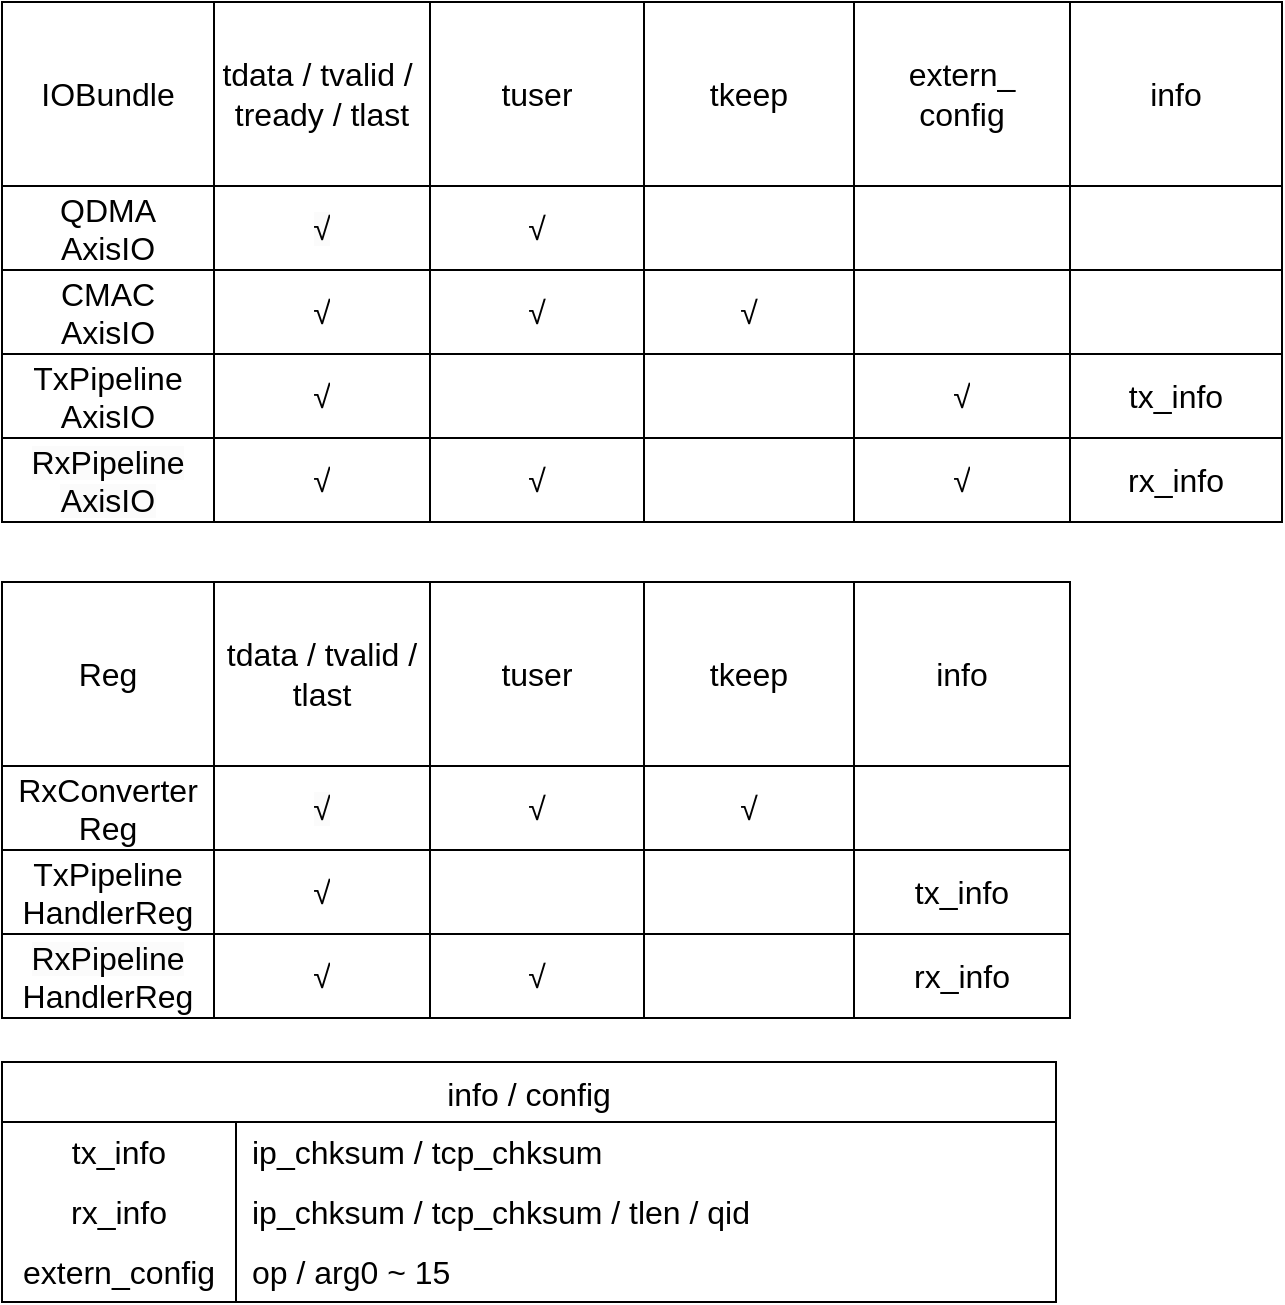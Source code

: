 <mxfile version="20.8.16" type="device"><diagram name="第 1 页" id="24wY9nuEkPvv0k2c_sIY"><mxGraphModel dx="1661" dy="824" grid="0" gridSize="10" guides="1" tooltips="1" connect="1" arrows="1" fold="1" page="1" pageScale="1" pageWidth="827" pageHeight="1169" math="0" shadow="0"><root><mxCell id="0"/><mxCell id="1" parent="0"/><mxCell id="wUmeUjNpE7KxFU6jpLLk-1" value="" style="shape=table;startSize=0;container=1;collapsible=0;childLayout=tableLayout;fontSize=16;" parent="1" vertex="1"><mxGeometry x="93" y="100" width="640" height="260" as="geometry"/></mxCell><mxCell id="wUmeUjNpE7KxFU6jpLLk-2" value="" style="shape=tableRow;horizontal=0;startSize=0;swimlaneHead=0;swimlaneBody=0;strokeColor=inherit;top=0;left=0;bottom=0;right=0;collapsible=0;dropTarget=0;fillColor=none;points=[[0,0.5],[1,0.5]];portConstraint=eastwest;fontSize=16;" parent="wUmeUjNpE7KxFU6jpLLk-1" vertex="1"><mxGeometry width="640" height="92" as="geometry"/></mxCell><mxCell id="wUmeUjNpE7KxFU6jpLLk-3" value="IOBundle" style="shape=partialRectangle;html=1;whiteSpace=wrap;connectable=0;strokeColor=inherit;overflow=hidden;fillColor=none;top=0;left=0;bottom=0;right=0;pointerEvents=1;fontSize=16;" parent="wUmeUjNpE7KxFU6jpLLk-2" vertex="1"><mxGeometry width="106" height="92" as="geometry"><mxRectangle width="106" height="92" as="alternateBounds"/></mxGeometry></mxCell><mxCell id="wUmeUjNpE7KxFU6jpLLk-4" value="tdata / tvalid /&amp;nbsp;&lt;br&gt;tready / tlast" style="shape=partialRectangle;html=1;whiteSpace=wrap;connectable=0;strokeColor=inherit;overflow=hidden;fillColor=none;top=0;left=0;bottom=0;right=0;pointerEvents=1;fontSize=16;" parent="wUmeUjNpE7KxFU6jpLLk-2" vertex="1"><mxGeometry x="106" width="108" height="92" as="geometry"><mxRectangle width="108" height="92" as="alternateBounds"/></mxGeometry></mxCell><mxCell id="wUmeUjNpE7KxFU6jpLLk-5" value="tuser" style="shape=partialRectangle;html=1;whiteSpace=wrap;connectable=0;strokeColor=inherit;overflow=hidden;fillColor=none;top=0;left=0;bottom=0;right=0;pointerEvents=1;fontSize=16;" parent="wUmeUjNpE7KxFU6jpLLk-2" vertex="1"><mxGeometry x="214" width="107" height="92" as="geometry"><mxRectangle width="107" height="92" as="alternateBounds"/></mxGeometry></mxCell><mxCell id="wUmeUjNpE7KxFU6jpLLk-6" value="tkeep" style="shape=partialRectangle;html=1;whiteSpace=wrap;connectable=0;strokeColor=inherit;overflow=hidden;fillColor=none;top=0;left=0;bottom=0;right=0;pointerEvents=1;fontSize=16;" parent="wUmeUjNpE7KxFU6jpLLk-2" vertex="1"><mxGeometry x="321" width="105" height="92" as="geometry"><mxRectangle width="105" height="92" as="alternateBounds"/></mxGeometry></mxCell><mxCell id="wUmeUjNpE7KxFU6jpLLk-7" value="extern_&lt;br&gt;config" style="shape=partialRectangle;html=1;whiteSpace=wrap;connectable=0;strokeColor=inherit;overflow=hidden;fillColor=none;top=0;left=0;bottom=0;right=0;pointerEvents=1;fontSize=16;" parent="wUmeUjNpE7KxFU6jpLLk-2" vertex="1"><mxGeometry x="426" width="108" height="92" as="geometry"><mxRectangle width="108" height="92" as="alternateBounds"/></mxGeometry></mxCell><mxCell id="wUmeUjNpE7KxFU6jpLLk-8" value="info" style="shape=partialRectangle;html=1;whiteSpace=wrap;connectable=0;strokeColor=inherit;overflow=hidden;fillColor=none;top=0;left=0;bottom=0;right=0;pointerEvents=1;fontSize=16;" parent="wUmeUjNpE7KxFU6jpLLk-2" vertex="1"><mxGeometry x="534" width="106" height="92" as="geometry"><mxRectangle width="106" height="92" as="alternateBounds"/></mxGeometry></mxCell><mxCell id="wUmeUjNpE7KxFU6jpLLk-9" style="shape=tableRow;horizontal=0;startSize=0;swimlaneHead=0;swimlaneBody=0;strokeColor=inherit;top=0;left=0;bottom=0;right=0;collapsible=0;dropTarget=0;fillColor=none;points=[[0,0.5],[1,0.5]];portConstraint=eastwest;fontSize=16;" parent="wUmeUjNpE7KxFU6jpLLk-1" vertex="1"><mxGeometry y="92" width="640" height="42" as="geometry"/></mxCell><mxCell id="wUmeUjNpE7KxFU6jpLLk-10" value="QDMA&lt;br&gt;AxisIO" style="shape=partialRectangle;html=1;whiteSpace=wrap;connectable=0;strokeColor=inherit;overflow=hidden;fillColor=none;top=0;left=0;bottom=0;right=0;pointerEvents=1;fontSize=16;" parent="wUmeUjNpE7KxFU6jpLLk-9" vertex="1"><mxGeometry width="106" height="42" as="geometry"><mxRectangle width="106" height="42" as="alternateBounds"/></mxGeometry></mxCell><mxCell id="wUmeUjNpE7KxFU6jpLLk-11" value="&lt;span style=&quot;color: rgb(0, 0, 0); font-family: Helvetica; font-size: 16px; font-style: normal; font-variant-ligatures: normal; font-variant-caps: normal; font-weight: 400; letter-spacing: normal; orphans: 2; text-align: center; text-indent: 0px; text-transform: none; widows: 2; word-spacing: 0px; -webkit-text-stroke-width: 0px; background-color: rgb(251, 251, 251); text-decoration-thickness: initial; text-decoration-style: initial; text-decoration-color: initial; float: none; display: inline !important;&quot;&gt;√&lt;/span&gt;" style="shape=partialRectangle;html=1;whiteSpace=wrap;connectable=0;strokeColor=inherit;overflow=hidden;fillColor=none;top=0;left=0;bottom=0;right=0;pointerEvents=1;fontSize=16;" parent="wUmeUjNpE7KxFU6jpLLk-9" vertex="1"><mxGeometry x="106" width="108" height="42" as="geometry"><mxRectangle width="108" height="42" as="alternateBounds"/></mxGeometry></mxCell><mxCell id="wUmeUjNpE7KxFU6jpLLk-12" value="√" style="shape=partialRectangle;html=1;whiteSpace=wrap;connectable=0;strokeColor=inherit;overflow=hidden;fillColor=none;top=0;left=0;bottom=0;right=0;pointerEvents=1;fontSize=16;" parent="wUmeUjNpE7KxFU6jpLLk-9" vertex="1"><mxGeometry x="214" width="107" height="42" as="geometry"><mxRectangle width="107" height="42" as="alternateBounds"/></mxGeometry></mxCell><mxCell id="wUmeUjNpE7KxFU6jpLLk-13" style="shape=partialRectangle;html=1;whiteSpace=wrap;connectable=0;strokeColor=inherit;overflow=hidden;fillColor=none;top=0;left=0;bottom=0;right=0;pointerEvents=1;fontSize=16;" parent="wUmeUjNpE7KxFU6jpLLk-9" vertex="1"><mxGeometry x="321" width="105" height="42" as="geometry"><mxRectangle width="105" height="42" as="alternateBounds"/></mxGeometry></mxCell><mxCell id="wUmeUjNpE7KxFU6jpLLk-14" style="shape=partialRectangle;html=1;whiteSpace=wrap;connectable=0;strokeColor=inherit;overflow=hidden;fillColor=none;top=0;left=0;bottom=0;right=0;pointerEvents=1;fontSize=16;" parent="wUmeUjNpE7KxFU6jpLLk-9" vertex="1"><mxGeometry x="426" width="108" height="42" as="geometry"><mxRectangle width="108" height="42" as="alternateBounds"/></mxGeometry></mxCell><mxCell id="wUmeUjNpE7KxFU6jpLLk-15" style="shape=partialRectangle;html=1;whiteSpace=wrap;connectable=0;strokeColor=inherit;overflow=hidden;fillColor=none;top=0;left=0;bottom=0;right=0;pointerEvents=1;fontSize=16;" parent="wUmeUjNpE7KxFU6jpLLk-9" vertex="1"><mxGeometry x="534" width="106" height="42" as="geometry"><mxRectangle width="106" height="42" as="alternateBounds"/></mxGeometry></mxCell><mxCell id="wUmeUjNpE7KxFU6jpLLk-16" style="shape=tableRow;horizontal=0;startSize=0;swimlaneHead=0;swimlaneBody=0;strokeColor=inherit;top=0;left=0;bottom=0;right=0;collapsible=0;dropTarget=0;fillColor=none;points=[[0,0.5],[1,0.5]];portConstraint=eastwest;fontSize=16;" parent="wUmeUjNpE7KxFU6jpLLk-1" vertex="1"><mxGeometry y="134" width="640" height="42" as="geometry"/></mxCell><mxCell id="wUmeUjNpE7KxFU6jpLLk-17" value="CMAC&lt;br&gt;AxisIO" style="shape=partialRectangle;html=1;whiteSpace=wrap;connectable=0;strokeColor=inherit;overflow=hidden;fillColor=none;top=0;left=0;bottom=0;right=0;pointerEvents=1;fontSize=16;" parent="wUmeUjNpE7KxFU6jpLLk-16" vertex="1"><mxGeometry width="106" height="42" as="geometry"><mxRectangle width="106" height="42" as="alternateBounds"/></mxGeometry></mxCell><mxCell id="wUmeUjNpE7KxFU6jpLLk-18" value="√" style="shape=partialRectangle;html=1;whiteSpace=wrap;connectable=0;strokeColor=inherit;overflow=hidden;fillColor=none;top=0;left=0;bottom=0;right=0;pointerEvents=1;fontSize=16;" parent="wUmeUjNpE7KxFU6jpLLk-16" vertex="1"><mxGeometry x="106" width="108" height="42" as="geometry"><mxRectangle width="108" height="42" as="alternateBounds"/></mxGeometry></mxCell><mxCell id="wUmeUjNpE7KxFU6jpLLk-19" value="√" style="shape=partialRectangle;html=1;whiteSpace=wrap;connectable=0;strokeColor=inherit;overflow=hidden;fillColor=none;top=0;left=0;bottom=0;right=0;pointerEvents=1;fontSize=16;" parent="wUmeUjNpE7KxFU6jpLLk-16" vertex="1"><mxGeometry x="214" width="107" height="42" as="geometry"><mxRectangle width="107" height="42" as="alternateBounds"/></mxGeometry></mxCell><mxCell id="wUmeUjNpE7KxFU6jpLLk-20" value="√" style="shape=partialRectangle;html=1;whiteSpace=wrap;connectable=0;strokeColor=inherit;overflow=hidden;fillColor=none;top=0;left=0;bottom=0;right=0;pointerEvents=1;fontSize=16;" parent="wUmeUjNpE7KxFU6jpLLk-16" vertex="1"><mxGeometry x="321" width="105" height="42" as="geometry"><mxRectangle width="105" height="42" as="alternateBounds"/></mxGeometry></mxCell><mxCell id="wUmeUjNpE7KxFU6jpLLk-21" style="shape=partialRectangle;html=1;whiteSpace=wrap;connectable=0;strokeColor=inherit;overflow=hidden;fillColor=none;top=0;left=0;bottom=0;right=0;pointerEvents=1;fontSize=16;" parent="wUmeUjNpE7KxFU6jpLLk-16" vertex="1"><mxGeometry x="426" width="108" height="42" as="geometry"><mxRectangle width="108" height="42" as="alternateBounds"/></mxGeometry></mxCell><mxCell id="wUmeUjNpE7KxFU6jpLLk-22" style="shape=partialRectangle;html=1;whiteSpace=wrap;connectable=0;strokeColor=inherit;overflow=hidden;fillColor=none;top=0;left=0;bottom=0;right=0;pointerEvents=1;fontSize=16;" parent="wUmeUjNpE7KxFU6jpLLk-16" vertex="1"><mxGeometry x="534" width="106" height="42" as="geometry"><mxRectangle width="106" height="42" as="alternateBounds"/></mxGeometry></mxCell><mxCell id="wUmeUjNpE7KxFU6jpLLk-23" value="" style="shape=tableRow;horizontal=0;startSize=0;swimlaneHead=0;swimlaneBody=0;strokeColor=inherit;top=0;left=0;bottom=0;right=0;collapsible=0;dropTarget=0;fillColor=none;points=[[0,0.5],[1,0.5]];portConstraint=eastwest;fontSize=16;" parent="wUmeUjNpE7KxFU6jpLLk-1" vertex="1"><mxGeometry y="176" width="640" height="42" as="geometry"/></mxCell><mxCell id="wUmeUjNpE7KxFU6jpLLk-24" value="TxPipeline&lt;br&gt;AxisIO" style="shape=partialRectangle;html=1;whiteSpace=wrap;connectable=0;strokeColor=inherit;overflow=hidden;fillColor=none;top=0;left=0;bottom=0;right=0;pointerEvents=1;fontSize=16;" parent="wUmeUjNpE7KxFU6jpLLk-23" vertex="1"><mxGeometry width="106" height="42" as="geometry"><mxRectangle width="106" height="42" as="alternateBounds"/></mxGeometry></mxCell><mxCell id="wUmeUjNpE7KxFU6jpLLk-25" value="√" style="shape=partialRectangle;html=1;whiteSpace=wrap;connectable=0;strokeColor=inherit;overflow=hidden;fillColor=none;top=0;left=0;bottom=0;right=0;pointerEvents=1;fontSize=16;" parent="wUmeUjNpE7KxFU6jpLLk-23" vertex="1"><mxGeometry x="106" width="108" height="42" as="geometry"><mxRectangle width="108" height="42" as="alternateBounds"/></mxGeometry></mxCell><mxCell id="wUmeUjNpE7KxFU6jpLLk-26" value="" style="shape=partialRectangle;html=1;whiteSpace=wrap;connectable=0;strokeColor=inherit;overflow=hidden;fillColor=none;top=0;left=0;bottom=0;right=0;pointerEvents=1;fontSize=16;" parent="wUmeUjNpE7KxFU6jpLLk-23" vertex="1"><mxGeometry x="214" width="107" height="42" as="geometry"><mxRectangle width="107" height="42" as="alternateBounds"/></mxGeometry></mxCell><mxCell id="wUmeUjNpE7KxFU6jpLLk-27" value="" style="shape=partialRectangle;html=1;whiteSpace=wrap;connectable=0;strokeColor=inherit;overflow=hidden;fillColor=none;top=0;left=0;bottom=0;right=0;pointerEvents=1;fontSize=16;" parent="wUmeUjNpE7KxFU6jpLLk-23" vertex="1"><mxGeometry x="321" width="105" height="42" as="geometry"><mxRectangle width="105" height="42" as="alternateBounds"/></mxGeometry></mxCell><mxCell id="wUmeUjNpE7KxFU6jpLLk-28" value="√" style="shape=partialRectangle;html=1;whiteSpace=wrap;connectable=0;strokeColor=inherit;overflow=hidden;fillColor=none;top=0;left=0;bottom=0;right=0;pointerEvents=1;fontSize=16;" parent="wUmeUjNpE7KxFU6jpLLk-23" vertex="1"><mxGeometry x="426" width="108" height="42" as="geometry"><mxRectangle width="108" height="42" as="alternateBounds"/></mxGeometry></mxCell><mxCell id="wUmeUjNpE7KxFU6jpLLk-29" value="tx_info" style="shape=partialRectangle;html=1;whiteSpace=wrap;connectable=0;strokeColor=inherit;overflow=hidden;fillColor=none;top=0;left=0;bottom=0;right=0;pointerEvents=1;fontSize=16;" parent="wUmeUjNpE7KxFU6jpLLk-23" vertex="1"><mxGeometry x="534" width="106" height="42" as="geometry"><mxRectangle width="106" height="42" as="alternateBounds"/></mxGeometry></mxCell><mxCell id="wUmeUjNpE7KxFU6jpLLk-30" style="shape=tableRow;horizontal=0;startSize=0;swimlaneHead=0;swimlaneBody=0;strokeColor=inherit;top=0;left=0;bottom=0;right=0;collapsible=0;dropTarget=0;fillColor=none;points=[[0,0.5],[1,0.5]];portConstraint=eastwest;fontSize=16;" parent="wUmeUjNpE7KxFU6jpLLk-1" vertex="1"><mxGeometry y="218" width="640" height="42" as="geometry"/></mxCell><mxCell id="wUmeUjNpE7KxFU6jpLLk-31" value="&lt;span style=&quot;color: rgb(0, 0, 0); font-family: Helvetica; font-size: 16px; font-style: normal; font-variant-ligatures: normal; font-variant-caps: normal; font-weight: 400; letter-spacing: normal; orphans: 2; text-align: center; text-indent: 0px; text-transform: none; widows: 2; word-spacing: 0px; -webkit-text-stroke-width: 0px; background-color: rgb(251, 251, 251); text-decoration-thickness: initial; text-decoration-style: initial; text-decoration-color: initial; float: none; display: inline !important;&quot;&gt;RxPipeline&lt;/span&gt;&lt;br style=&quot;border-color: var(--border-color); color: rgb(0, 0, 0); font-family: Helvetica; font-size: 16px; font-style: normal; font-variant-ligatures: normal; font-variant-caps: normal; font-weight: 400; letter-spacing: normal; orphans: 2; text-align: center; text-indent: 0px; text-transform: none; widows: 2; word-spacing: 0px; -webkit-text-stroke-width: 0px; background-color: rgb(251, 251, 251); text-decoration-thickness: initial; text-decoration-style: initial; text-decoration-color: initial;&quot;&gt;&lt;span style=&quot;color: rgb(0, 0, 0); font-family: Helvetica; font-size: 16px; font-style: normal; font-variant-ligatures: normal; font-variant-caps: normal; font-weight: 400; letter-spacing: normal; orphans: 2; text-align: center; text-indent: 0px; text-transform: none; widows: 2; word-spacing: 0px; -webkit-text-stroke-width: 0px; background-color: rgb(251, 251, 251); text-decoration-thickness: initial; text-decoration-style: initial; text-decoration-color: initial; float: none; display: inline !important;&quot;&gt;AxisIO&lt;/span&gt;" style="shape=partialRectangle;html=1;whiteSpace=wrap;connectable=0;strokeColor=inherit;overflow=hidden;fillColor=none;top=0;left=0;bottom=0;right=0;pointerEvents=1;fontSize=16;" parent="wUmeUjNpE7KxFU6jpLLk-30" vertex="1"><mxGeometry width="106" height="42" as="geometry"><mxRectangle width="106" height="42" as="alternateBounds"/></mxGeometry></mxCell><mxCell id="wUmeUjNpE7KxFU6jpLLk-32" value="√" style="shape=partialRectangle;html=1;whiteSpace=wrap;connectable=0;strokeColor=inherit;overflow=hidden;fillColor=none;top=0;left=0;bottom=0;right=0;pointerEvents=1;fontSize=16;" parent="wUmeUjNpE7KxFU6jpLLk-30" vertex="1"><mxGeometry x="106" width="108" height="42" as="geometry"><mxRectangle width="108" height="42" as="alternateBounds"/></mxGeometry></mxCell><mxCell id="wUmeUjNpE7KxFU6jpLLk-33" value="√" style="shape=partialRectangle;html=1;whiteSpace=wrap;connectable=0;strokeColor=inherit;overflow=hidden;fillColor=none;top=0;left=0;bottom=0;right=0;pointerEvents=1;fontSize=16;" parent="wUmeUjNpE7KxFU6jpLLk-30" vertex="1"><mxGeometry x="214" width="107" height="42" as="geometry"><mxRectangle width="107" height="42" as="alternateBounds"/></mxGeometry></mxCell><mxCell id="wUmeUjNpE7KxFU6jpLLk-34" value="" style="shape=partialRectangle;html=1;whiteSpace=wrap;connectable=0;strokeColor=inherit;overflow=hidden;fillColor=none;top=0;left=0;bottom=0;right=0;pointerEvents=1;fontSize=16;" parent="wUmeUjNpE7KxFU6jpLLk-30" vertex="1"><mxGeometry x="321" width="105" height="42" as="geometry"><mxRectangle width="105" height="42" as="alternateBounds"/></mxGeometry></mxCell><mxCell id="wUmeUjNpE7KxFU6jpLLk-35" value="√" style="shape=partialRectangle;html=1;whiteSpace=wrap;connectable=0;strokeColor=inherit;overflow=hidden;fillColor=none;top=0;left=0;bottom=0;right=0;pointerEvents=1;fontSize=16;" parent="wUmeUjNpE7KxFU6jpLLk-30" vertex="1"><mxGeometry x="426" width="108" height="42" as="geometry"><mxRectangle width="108" height="42" as="alternateBounds"/></mxGeometry></mxCell><mxCell id="wUmeUjNpE7KxFU6jpLLk-36" value="rx_info" style="shape=partialRectangle;html=1;whiteSpace=wrap;connectable=0;strokeColor=inherit;overflow=hidden;fillColor=none;top=0;left=0;bottom=0;right=0;pointerEvents=1;fontSize=16;" parent="wUmeUjNpE7KxFU6jpLLk-30" vertex="1"><mxGeometry x="534" width="106" height="42" as="geometry"><mxRectangle width="106" height="42" as="alternateBounds"/></mxGeometry></mxCell><mxCell id="wUmeUjNpE7KxFU6jpLLk-40" value="" style="shape=table;startSize=0;container=1;collapsible=0;childLayout=tableLayout;fontSize=16;" parent="1" vertex="1"><mxGeometry x="93" y="390" width="534" height="218" as="geometry"/></mxCell><mxCell id="wUmeUjNpE7KxFU6jpLLk-41" value="" style="shape=tableRow;horizontal=0;startSize=0;swimlaneHead=0;swimlaneBody=0;strokeColor=inherit;top=0;left=0;bottom=0;right=0;collapsible=0;dropTarget=0;fillColor=none;points=[[0,0.5],[1,0.5]];portConstraint=eastwest;fontSize=16;" parent="wUmeUjNpE7KxFU6jpLLk-40" vertex="1"><mxGeometry width="534" height="92" as="geometry"/></mxCell><mxCell id="wUmeUjNpE7KxFU6jpLLk-42" value="Reg" style="shape=partialRectangle;html=1;whiteSpace=wrap;connectable=0;strokeColor=inherit;overflow=hidden;fillColor=none;top=0;left=0;bottom=0;right=0;pointerEvents=1;fontSize=16;" parent="wUmeUjNpE7KxFU6jpLLk-41" vertex="1"><mxGeometry width="106" height="92" as="geometry"><mxRectangle width="106" height="92" as="alternateBounds"/></mxGeometry></mxCell><mxCell id="wUmeUjNpE7KxFU6jpLLk-43" value="tdata / tvalid / tlast" style="shape=partialRectangle;html=1;whiteSpace=wrap;connectable=0;strokeColor=inherit;overflow=hidden;fillColor=none;top=0;left=0;bottom=0;right=0;pointerEvents=1;fontSize=16;" parent="wUmeUjNpE7KxFU6jpLLk-41" vertex="1"><mxGeometry x="106" width="108" height="92" as="geometry"><mxRectangle width="108" height="92" as="alternateBounds"/></mxGeometry></mxCell><mxCell id="wUmeUjNpE7KxFU6jpLLk-44" value="tuser" style="shape=partialRectangle;html=1;whiteSpace=wrap;connectable=0;strokeColor=inherit;overflow=hidden;fillColor=none;top=0;left=0;bottom=0;right=0;pointerEvents=1;fontSize=16;" parent="wUmeUjNpE7KxFU6jpLLk-41" vertex="1"><mxGeometry x="214" width="107" height="92" as="geometry"><mxRectangle width="107" height="92" as="alternateBounds"/></mxGeometry></mxCell><mxCell id="wUmeUjNpE7KxFU6jpLLk-45" value="tkeep" style="shape=partialRectangle;html=1;whiteSpace=wrap;connectable=0;strokeColor=inherit;overflow=hidden;fillColor=none;top=0;left=0;bottom=0;right=0;pointerEvents=1;fontSize=16;" parent="wUmeUjNpE7KxFU6jpLLk-41" vertex="1"><mxGeometry x="321" width="105" height="92" as="geometry"><mxRectangle width="105" height="92" as="alternateBounds"/></mxGeometry></mxCell><mxCell id="wUmeUjNpE7KxFU6jpLLk-46" value="info" style="shape=partialRectangle;html=1;whiteSpace=wrap;connectable=0;strokeColor=inherit;overflow=hidden;fillColor=none;top=0;left=0;bottom=0;right=0;pointerEvents=1;fontSize=16;" parent="wUmeUjNpE7KxFU6jpLLk-41" vertex="1"><mxGeometry x="426" width="108" height="92" as="geometry"><mxRectangle width="108" height="92" as="alternateBounds"/></mxGeometry></mxCell><mxCell id="wUmeUjNpE7KxFU6jpLLk-48" style="shape=tableRow;horizontal=0;startSize=0;swimlaneHead=0;swimlaneBody=0;strokeColor=inherit;top=0;left=0;bottom=0;right=0;collapsible=0;dropTarget=0;fillColor=none;points=[[0,0.5],[1,0.5]];portConstraint=eastwest;fontSize=16;" parent="wUmeUjNpE7KxFU6jpLLk-40" vertex="1"><mxGeometry y="92" width="534" height="42" as="geometry"/></mxCell><mxCell id="wUmeUjNpE7KxFU6jpLLk-49" value="RxConverter&lt;br&gt;Reg" style="shape=partialRectangle;html=1;whiteSpace=wrap;connectable=0;strokeColor=inherit;overflow=hidden;fillColor=none;top=0;left=0;bottom=0;right=0;pointerEvents=1;fontSize=16;" parent="wUmeUjNpE7KxFU6jpLLk-48" vertex="1"><mxGeometry width="106" height="42" as="geometry"><mxRectangle width="106" height="42" as="alternateBounds"/></mxGeometry></mxCell><mxCell id="wUmeUjNpE7KxFU6jpLLk-50" value="&lt;span style=&quot;color: rgb(0, 0, 0); font-family: Helvetica; font-size: 16px; font-style: normal; font-variant-ligatures: normal; font-variant-caps: normal; font-weight: 400; letter-spacing: normal; orphans: 2; text-align: center; text-indent: 0px; text-transform: none; widows: 2; word-spacing: 0px; -webkit-text-stroke-width: 0px; background-color: rgb(251, 251, 251); text-decoration-thickness: initial; text-decoration-style: initial; text-decoration-color: initial; float: none; display: inline !important;&quot;&gt;√&lt;/span&gt;" style="shape=partialRectangle;html=1;whiteSpace=wrap;connectable=0;strokeColor=inherit;overflow=hidden;fillColor=none;top=0;left=0;bottom=0;right=0;pointerEvents=1;fontSize=16;" parent="wUmeUjNpE7KxFU6jpLLk-48" vertex="1"><mxGeometry x="106" width="108" height="42" as="geometry"><mxRectangle width="108" height="42" as="alternateBounds"/></mxGeometry></mxCell><mxCell id="wUmeUjNpE7KxFU6jpLLk-51" value="√" style="shape=partialRectangle;html=1;whiteSpace=wrap;connectable=0;strokeColor=inherit;overflow=hidden;fillColor=none;top=0;left=0;bottom=0;right=0;pointerEvents=1;fontSize=16;" parent="wUmeUjNpE7KxFU6jpLLk-48" vertex="1"><mxGeometry x="214" width="107" height="42" as="geometry"><mxRectangle width="107" height="42" as="alternateBounds"/></mxGeometry></mxCell><mxCell id="wUmeUjNpE7KxFU6jpLLk-52" value="√" style="shape=partialRectangle;html=1;whiteSpace=wrap;connectable=0;strokeColor=inherit;overflow=hidden;fillColor=none;top=0;left=0;bottom=0;right=0;pointerEvents=1;fontSize=16;" parent="wUmeUjNpE7KxFU6jpLLk-48" vertex="1"><mxGeometry x="321" width="105" height="42" as="geometry"><mxRectangle width="105" height="42" as="alternateBounds"/></mxGeometry></mxCell><mxCell id="wUmeUjNpE7KxFU6jpLLk-53" style="shape=partialRectangle;html=1;whiteSpace=wrap;connectable=0;strokeColor=inherit;overflow=hidden;fillColor=none;top=0;left=0;bottom=0;right=0;pointerEvents=1;fontSize=16;" parent="wUmeUjNpE7KxFU6jpLLk-48" vertex="1"><mxGeometry x="426" width="108" height="42" as="geometry"><mxRectangle width="108" height="42" as="alternateBounds"/></mxGeometry></mxCell><mxCell id="wUmeUjNpE7KxFU6jpLLk-62" value="" style="shape=tableRow;horizontal=0;startSize=0;swimlaneHead=0;swimlaneBody=0;strokeColor=inherit;top=0;left=0;bottom=0;right=0;collapsible=0;dropTarget=0;fillColor=none;points=[[0,0.5],[1,0.5]];portConstraint=eastwest;fontSize=16;" parent="wUmeUjNpE7KxFU6jpLLk-40" vertex="1"><mxGeometry y="134" width="534" height="42" as="geometry"/></mxCell><mxCell id="wUmeUjNpE7KxFU6jpLLk-63" value="TxPipeline&lt;br&gt;HandlerReg" style="shape=partialRectangle;html=1;whiteSpace=wrap;connectable=0;strokeColor=inherit;overflow=hidden;fillColor=none;top=0;left=0;bottom=0;right=0;pointerEvents=1;fontSize=16;" parent="wUmeUjNpE7KxFU6jpLLk-62" vertex="1"><mxGeometry width="106" height="42" as="geometry"><mxRectangle width="106" height="42" as="alternateBounds"/></mxGeometry></mxCell><mxCell id="wUmeUjNpE7KxFU6jpLLk-64" value="√" style="shape=partialRectangle;html=1;whiteSpace=wrap;connectable=0;strokeColor=inherit;overflow=hidden;fillColor=none;top=0;left=0;bottom=0;right=0;pointerEvents=1;fontSize=16;" parent="wUmeUjNpE7KxFU6jpLLk-62" vertex="1"><mxGeometry x="106" width="108" height="42" as="geometry"><mxRectangle width="108" height="42" as="alternateBounds"/></mxGeometry></mxCell><mxCell id="wUmeUjNpE7KxFU6jpLLk-65" value="" style="shape=partialRectangle;html=1;whiteSpace=wrap;connectable=0;strokeColor=inherit;overflow=hidden;fillColor=none;top=0;left=0;bottom=0;right=0;pointerEvents=1;fontSize=16;" parent="wUmeUjNpE7KxFU6jpLLk-62" vertex="1"><mxGeometry x="214" width="107" height="42" as="geometry"><mxRectangle width="107" height="42" as="alternateBounds"/></mxGeometry></mxCell><mxCell id="wUmeUjNpE7KxFU6jpLLk-66" value="" style="shape=partialRectangle;html=1;whiteSpace=wrap;connectable=0;strokeColor=inherit;overflow=hidden;fillColor=none;top=0;left=0;bottom=0;right=0;pointerEvents=1;fontSize=16;" parent="wUmeUjNpE7KxFU6jpLLk-62" vertex="1"><mxGeometry x="321" width="105" height="42" as="geometry"><mxRectangle width="105" height="42" as="alternateBounds"/></mxGeometry></mxCell><mxCell id="wUmeUjNpE7KxFU6jpLLk-67" value="tx_info" style="shape=partialRectangle;html=1;whiteSpace=wrap;connectable=0;strokeColor=inherit;overflow=hidden;fillColor=none;top=0;left=0;bottom=0;right=0;pointerEvents=1;fontSize=16;" parent="wUmeUjNpE7KxFU6jpLLk-62" vertex="1"><mxGeometry x="426" width="108" height="42" as="geometry"><mxRectangle width="108" height="42" as="alternateBounds"/></mxGeometry></mxCell><mxCell id="wUmeUjNpE7KxFU6jpLLk-69" style="shape=tableRow;horizontal=0;startSize=0;swimlaneHead=0;swimlaneBody=0;strokeColor=inherit;top=0;left=0;bottom=0;right=0;collapsible=0;dropTarget=0;fillColor=none;points=[[0,0.5],[1,0.5]];portConstraint=eastwest;fontSize=16;" parent="wUmeUjNpE7KxFU6jpLLk-40" vertex="1"><mxGeometry y="176" width="534" height="42" as="geometry"/></mxCell><mxCell id="wUmeUjNpE7KxFU6jpLLk-70" value="&lt;span style=&quot;color: rgb(0, 0, 0); font-family: Helvetica; font-size: 16px; font-style: normal; font-variant-ligatures: normal; font-variant-caps: normal; font-weight: 400; letter-spacing: normal; orphans: 2; text-align: center; text-indent: 0px; text-transform: none; widows: 2; word-spacing: 0px; -webkit-text-stroke-width: 0px; background-color: rgb(251, 251, 251); text-decoration-thickness: initial; text-decoration-style: initial; text-decoration-color: initial; float: none; display: inline !important;&quot;&gt;RxPipeline&lt;/span&gt;&lt;br style=&quot;border-color: var(--border-color); color: rgb(0, 0, 0); font-family: Helvetica; font-size: 16px; font-style: normal; font-variant-ligatures: normal; font-variant-caps: normal; font-weight: 400; letter-spacing: normal; orphans: 2; text-align: center; text-indent: 0px; text-transform: none; widows: 2; word-spacing: 0px; -webkit-text-stroke-width: 0px; background-color: rgb(251, 251, 251); text-decoration-thickness: initial; text-decoration-style: initial; text-decoration-color: initial;&quot;&gt;HandlerReg" style="shape=partialRectangle;html=1;whiteSpace=wrap;connectable=0;strokeColor=inherit;overflow=hidden;fillColor=none;top=0;left=0;bottom=0;right=0;pointerEvents=1;fontSize=16;" parent="wUmeUjNpE7KxFU6jpLLk-69" vertex="1"><mxGeometry width="106" height="42" as="geometry"><mxRectangle width="106" height="42" as="alternateBounds"/></mxGeometry></mxCell><mxCell id="wUmeUjNpE7KxFU6jpLLk-71" value="√" style="shape=partialRectangle;html=1;whiteSpace=wrap;connectable=0;strokeColor=inherit;overflow=hidden;fillColor=none;top=0;left=0;bottom=0;right=0;pointerEvents=1;fontSize=16;" parent="wUmeUjNpE7KxFU6jpLLk-69" vertex="1"><mxGeometry x="106" width="108" height="42" as="geometry"><mxRectangle width="108" height="42" as="alternateBounds"/></mxGeometry></mxCell><mxCell id="wUmeUjNpE7KxFU6jpLLk-72" value="√" style="shape=partialRectangle;html=1;whiteSpace=wrap;connectable=0;strokeColor=inherit;overflow=hidden;fillColor=none;top=0;left=0;bottom=0;right=0;pointerEvents=1;fontSize=16;" parent="wUmeUjNpE7KxFU6jpLLk-69" vertex="1"><mxGeometry x="214" width="107" height="42" as="geometry"><mxRectangle width="107" height="42" as="alternateBounds"/></mxGeometry></mxCell><mxCell id="wUmeUjNpE7KxFU6jpLLk-73" value="" style="shape=partialRectangle;html=1;whiteSpace=wrap;connectable=0;strokeColor=inherit;overflow=hidden;fillColor=none;top=0;left=0;bottom=0;right=0;pointerEvents=1;fontSize=16;" parent="wUmeUjNpE7KxFU6jpLLk-69" vertex="1"><mxGeometry x="321" width="105" height="42" as="geometry"><mxRectangle width="105" height="42" as="alternateBounds"/></mxGeometry></mxCell><mxCell id="wUmeUjNpE7KxFU6jpLLk-74" value="rx_info" style="shape=partialRectangle;html=1;whiteSpace=wrap;connectable=0;strokeColor=inherit;overflow=hidden;fillColor=none;top=0;left=0;bottom=0;right=0;pointerEvents=1;fontSize=16;" parent="wUmeUjNpE7KxFU6jpLLk-69" vertex="1"><mxGeometry x="426" width="108" height="42" as="geometry"><mxRectangle width="108" height="42" as="alternateBounds"/></mxGeometry></mxCell><mxCell id="wUmeUjNpE7KxFU6jpLLk-78" value="info / config" style="shape=table;startSize=30;container=1;collapsible=0;childLayout=tableLayout;fixedRows=1;rowLines=0;fontStyle=0;strokeColor=default;fontSize=16;" parent="1" vertex="1"><mxGeometry x="93" y="630" width="527" height="120" as="geometry"/></mxCell><mxCell id="wUmeUjNpE7KxFU6jpLLk-79" value="" style="shape=tableRow;horizontal=0;startSize=0;swimlaneHead=0;swimlaneBody=0;top=0;left=0;bottom=0;right=0;collapsible=0;dropTarget=0;fillColor=none;points=[[0,0.5],[1,0.5]];portConstraint=eastwest;strokeColor=inherit;fontSize=16;" parent="wUmeUjNpE7KxFU6jpLLk-78" vertex="1"><mxGeometry y="30" width="527" height="30" as="geometry"/></mxCell><mxCell id="wUmeUjNpE7KxFU6jpLLk-80" value="tx_info" style="shape=partialRectangle;html=1;whiteSpace=wrap;connectable=0;fillColor=none;top=0;left=0;bottom=0;right=0;overflow=hidden;pointerEvents=1;strokeColor=inherit;fontSize=16;" parent="wUmeUjNpE7KxFU6jpLLk-79" vertex="1"><mxGeometry width="117" height="30" as="geometry"><mxRectangle width="117" height="30" as="alternateBounds"/></mxGeometry></mxCell><mxCell id="wUmeUjNpE7KxFU6jpLLk-81" value="ip_chksum / tcp_chksum" style="shape=partialRectangle;html=1;whiteSpace=wrap;connectable=0;fillColor=none;top=0;left=0;bottom=0;right=0;align=left;spacingLeft=6;overflow=hidden;strokeColor=inherit;fontSize=16;" parent="wUmeUjNpE7KxFU6jpLLk-79" vertex="1"><mxGeometry x="117" width="410" height="30" as="geometry"><mxRectangle width="410" height="30" as="alternateBounds"/></mxGeometry></mxCell><mxCell id="wUmeUjNpE7KxFU6jpLLk-82" value="" style="shape=tableRow;horizontal=0;startSize=0;swimlaneHead=0;swimlaneBody=0;top=0;left=0;bottom=0;right=0;collapsible=0;dropTarget=0;fillColor=none;points=[[0,0.5],[1,0.5]];portConstraint=eastwest;strokeColor=inherit;fontSize=16;" parent="wUmeUjNpE7KxFU6jpLLk-78" vertex="1"><mxGeometry y="60" width="527" height="30" as="geometry"/></mxCell><mxCell id="wUmeUjNpE7KxFU6jpLLk-83" value="rx_info" style="shape=partialRectangle;html=1;whiteSpace=wrap;connectable=0;fillColor=none;top=0;left=0;bottom=0;right=0;overflow=hidden;strokeColor=inherit;fontSize=16;" parent="wUmeUjNpE7KxFU6jpLLk-82" vertex="1"><mxGeometry width="117" height="30" as="geometry"><mxRectangle width="117" height="30" as="alternateBounds"/></mxGeometry></mxCell><mxCell id="wUmeUjNpE7KxFU6jpLLk-84" value="ip_chksum / tcp_chksum / tlen / qid" style="shape=partialRectangle;html=1;whiteSpace=wrap;connectable=0;fillColor=none;top=0;left=0;bottom=0;right=0;align=left;spacingLeft=6;overflow=hidden;strokeColor=inherit;fontSize=16;" parent="wUmeUjNpE7KxFU6jpLLk-82" vertex="1"><mxGeometry x="117" width="410" height="30" as="geometry"><mxRectangle width="410" height="30" as="alternateBounds"/></mxGeometry></mxCell><mxCell id="wUmeUjNpE7KxFU6jpLLk-85" value="" style="shape=tableRow;horizontal=0;startSize=0;swimlaneHead=0;swimlaneBody=0;top=0;left=0;bottom=0;right=0;collapsible=0;dropTarget=0;fillColor=none;points=[[0,0.5],[1,0.5]];portConstraint=eastwest;strokeColor=inherit;fontSize=16;" parent="wUmeUjNpE7KxFU6jpLLk-78" vertex="1"><mxGeometry y="90" width="527" height="30" as="geometry"/></mxCell><mxCell id="wUmeUjNpE7KxFU6jpLLk-86" value="extern_config" style="shape=partialRectangle;html=1;whiteSpace=wrap;connectable=0;fillColor=none;top=0;left=0;bottom=0;right=0;overflow=hidden;strokeColor=inherit;fontSize=16;" parent="wUmeUjNpE7KxFU6jpLLk-85" vertex="1"><mxGeometry width="117" height="30" as="geometry"><mxRectangle width="117" height="30" as="alternateBounds"/></mxGeometry></mxCell><mxCell id="wUmeUjNpE7KxFU6jpLLk-87" value="op / arg0 ~ 15" style="shape=partialRectangle;html=1;whiteSpace=wrap;connectable=0;fillColor=none;top=0;left=0;bottom=0;right=0;align=left;spacingLeft=6;overflow=hidden;strokeColor=inherit;fontSize=16;" parent="wUmeUjNpE7KxFU6jpLLk-85" vertex="1"><mxGeometry x="117" width="410" height="30" as="geometry"><mxRectangle width="410" height="30" as="alternateBounds"/></mxGeometry></mxCell></root></mxGraphModel></diagram></mxfile>